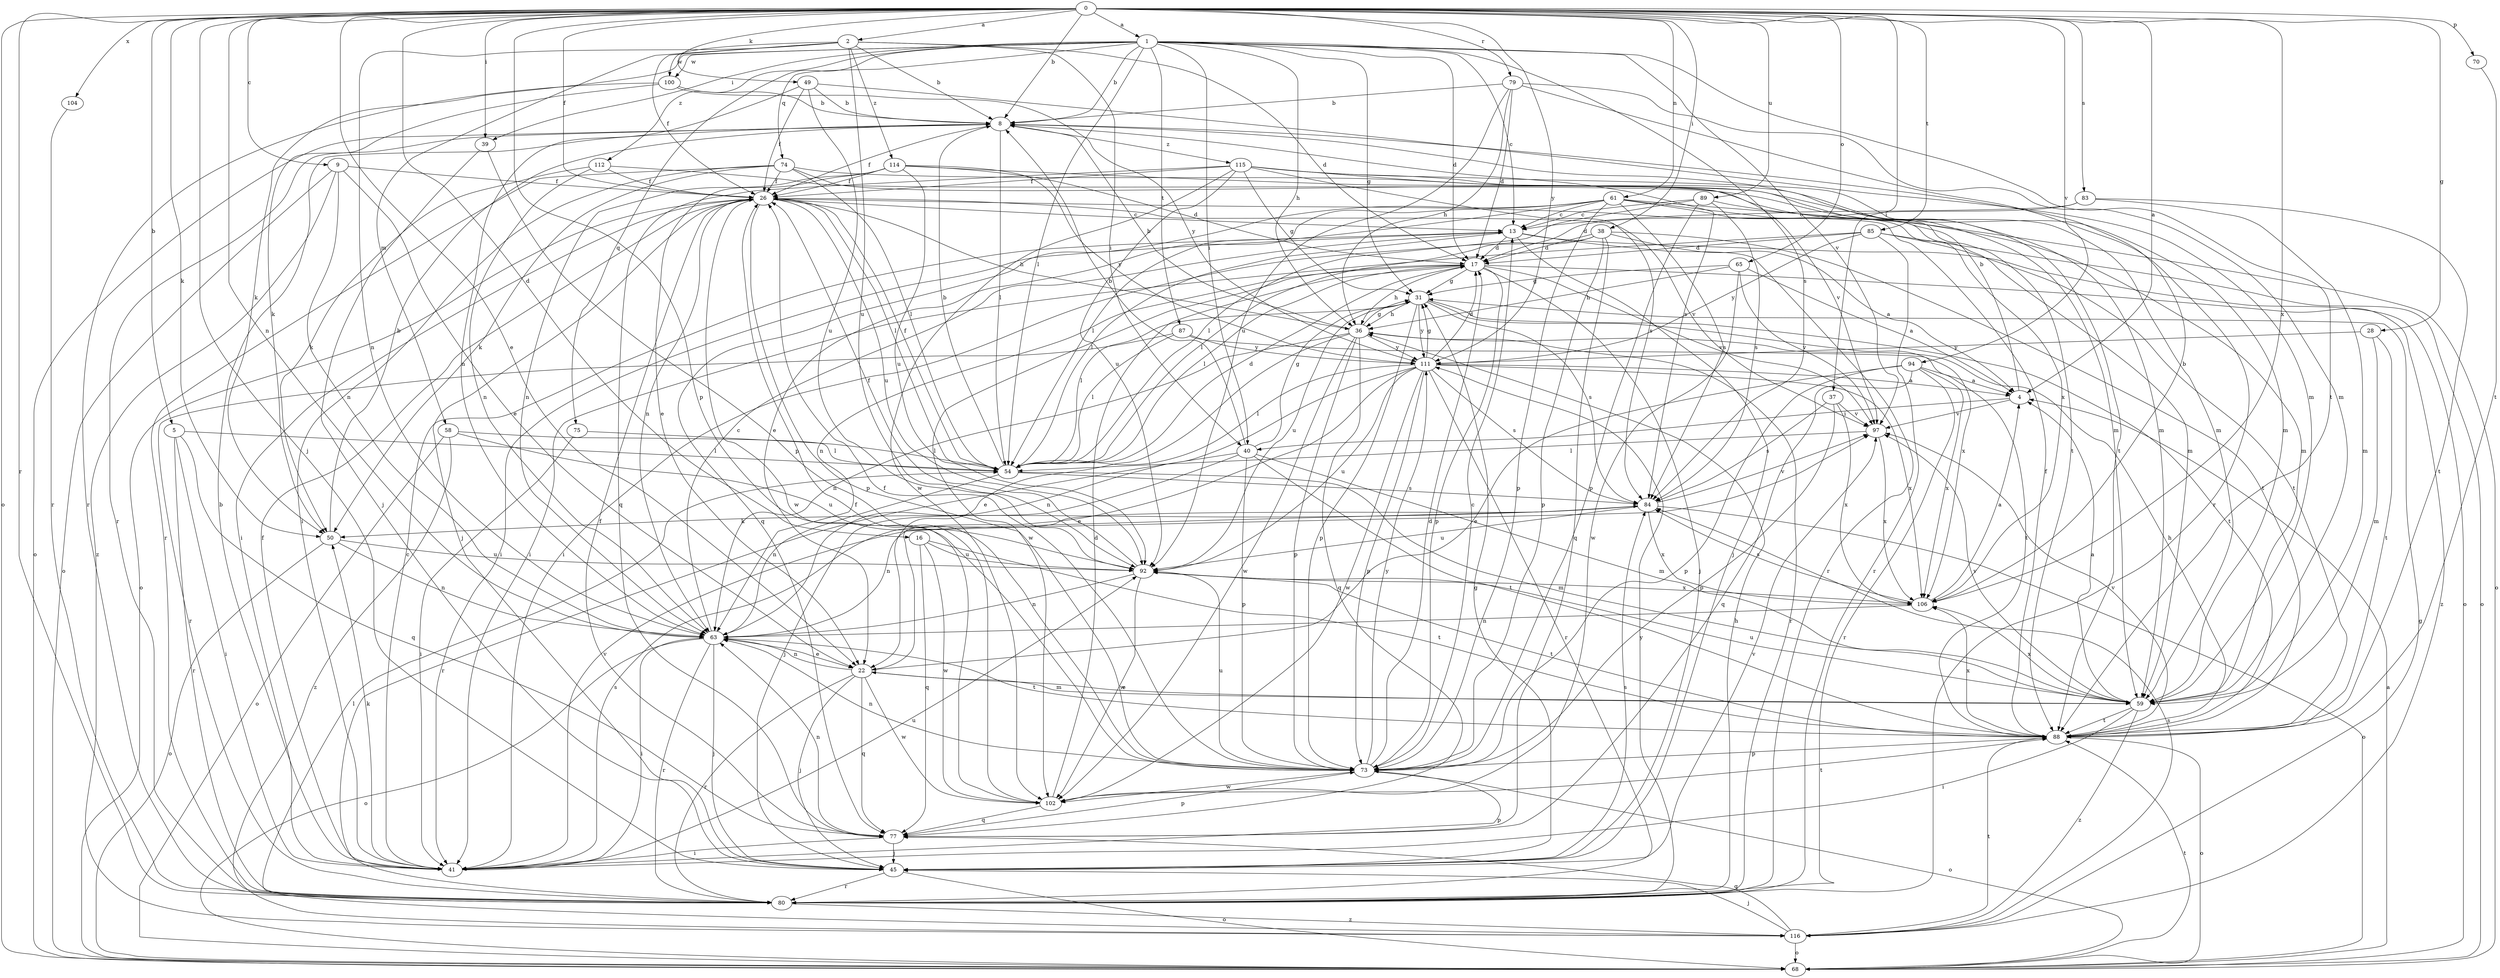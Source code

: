 strict digraph  {
0;
1;
2;
4;
5;
8;
9;
13;
16;
17;
22;
26;
28;
31;
36;
37;
38;
39;
40;
41;
45;
49;
50;
54;
58;
59;
61;
63;
65;
68;
70;
73;
74;
75;
77;
79;
80;
83;
84;
85;
87;
88;
89;
92;
94;
97;
100;
102;
104;
106;
111;
112;
114;
115;
116;
0 -> 1  [label=a];
0 -> 2  [label=a];
0 -> 4  [label=a];
0 -> 5  [label=b];
0 -> 8  [label=b];
0 -> 9  [label=c];
0 -> 16  [label=d];
0 -> 22  [label=e];
0 -> 26  [label=f];
0 -> 28  [label=g];
0 -> 37  [label=i];
0 -> 38  [label=i];
0 -> 39  [label=i];
0 -> 45  [label=j];
0 -> 49  [label=k];
0 -> 50  [label=k];
0 -> 61  [label=n];
0 -> 63  [label=n];
0 -> 65  [label=o];
0 -> 68  [label=o];
0 -> 70  [label=p];
0 -> 73  [label=p];
0 -> 79  [label=r];
0 -> 80  [label=r];
0 -> 83  [label=s];
0 -> 85  [label=t];
0 -> 89  [label=u];
0 -> 94  [label=v];
0 -> 104  [label=x];
0 -> 106  [label=x];
0 -> 111  [label=y];
1 -> 8  [label=b];
1 -> 13  [label=c];
1 -> 17  [label=d];
1 -> 31  [label=g];
1 -> 36  [label=h];
1 -> 39  [label=i];
1 -> 40  [label=i];
1 -> 50  [label=k];
1 -> 54  [label=l];
1 -> 74  [label=q];
1 -> 75  [label=q];
1 -> 84  [label=s];
1 -> 87  [label=t];
1 -> 88  [label=t];
1 -> 97  [label=v];
1 -> 100  [label=w];
1 -> 112  [label=z];
2 -> 8  [label=b];
2 -> 17  [label=d];
2 -> 26  [label=f];
2 -> 40  [label=i];
2 -> 58  [label=m];
2 -> 63  [label=n];
2 -> 92  [label=u];
2 -> 100  [label=w];
2 -> 114  [label=z];
4 -> 8  [label=b];
4 -> 40  [label=i];
4 -> 97  [label=v];
5 -> 41  [label=i];
5 -> 54  [label=l];
5 -> 77  [label=q];
5 -> 80  [label=r];
8 -> 26  [label=f];
8 -> 54  [label=l];
8 -> 68  [label=o];
8 -> 80  [label=r];
8 -> 84  [label=s];
8 -> 115  [label=z];
9 -> 22  [label=e];
9 -> 26  [label=f];
9 -> 63  [label=n];
9 -> 68  [label=o];
9 -> 116  [label=z];
13 -> 17  [label=d];
13 -> 41  [label=i];
13 -> 45  [label=j];
13 -> 54  [label=l];
13 -> 68  [label=o];
13 -> 80  [label=r];
16 -> 77  [label=q];
16 -> 88  [label=t];
16 -> 92  [label=u];
16 -> 102  [label=w];
17 -> 31  [label=g];
17 -> 36  [label=h];
17 -> 45  [label=j];
17 -> 54  [label=l];
17 -> 63  [label=n];
17 -> 73  [label=p];
17 -> 97  [label=v];
17 -> 102  [label=w];
17 -> 116  [label=z];
22 -> 45  [label=j];
22 -> 59  [label=m];
22 -> 63  [label=n];
22 -> 77  [label=q];
22 -> 80  [label=r];
22 -> 102  [label=w];
26 -> 13  [label=c];
26 -> 36  [label=h];
26 -> 41  [label=i];
26 -> 45  [label=j];
26 -> 54  [label=l];
26 -> 63  [label=n];
26 -> 68  [label=o];
26 -> 73  [label=p];
26 -> 92  [label=u];
26 -> 97  [label=v];
26 -> 102  [label=w];
28 -> 59  [label=m];
28 -> 88  [label=t];
28 -> 111  [label=y];
31 -> 36  [label=h];
31 -> 54  [label=l];
31 -> 73  [label=p];
31 -> 84  [label=s];
31 -> 88  [label=t];
31 -> 92  [label=u];
31 -> 106  [label=x];
31 -> 111  [label=y];
36 -> 8  [label=b];
36 -> 22  [label=e];
36 -> 31  [label=g];
36 -> 63  [label=n];
36 -> 73  [label=p];
36 -> 77  [label=q];
36 -> 80  [label=r];
36 -> 102  [label=w];
36 -> 111  [label=y];
37 -> 73  [label=p];
37 -> 84  [label=s];
37 -> 97  [label=v];
37 -> 106  [label=x];
38 -> 4  [label=a];
38 -> 17  [label=d];
38 -> 41  [label=i];
38 -> 54  [label=l];
38 -> 73  [label=p];
38 -> 77  [label=q];
38 -> 88  [label=t];
39 -> 45  [label=j];
39 -> 73  [label=p];
40 -> 8  [label=b];
40 -> 31  [label=g];
40 -> 45  [label=j];
40 -> 59  [label=m];
40 -> 73  [label=p];
40 -> 80  [label=r];
40 -> 88  [label=t];
41 -> 8  [label=b];
41 -> 13  [label=c];
41 -> 26  [label=f];
41 -> 50  [label=k];
41 -> 73  [label=p];
41 -> 84  [label=s];
41 -> 92  [label=u];
41 -> 97  [label=v];
45 -> 31  [label=g];
45 -> 68  [label=o];
45 -> 80  [label=r];
45 -> 84  [label=s];
45 -> 97  [label=v];
49 -> 8  [label=b];
49 -> 26  [label=f];
49 -> 59  [label=m];
49 -> 63  [label=n];
49 -> 92  [label=u];
50 -> 8  [label=b];
50 -> 63  [label=n];
50 -> 68  [label=o];
50 -> 92  [label=u];
54 -> 8  [label=b];
54 -> 17  [label=d];
54 -> 26  [label=f];
54 -> 59  [label=m];
54 -> 63  [label=n];
54 -> 84  [label=s];
58 -> 54  [label=l];
58 -> 68  [label=o];
58 -> 92  [label=u];
58 -> 116  [label=z];
59 -> 4  [label=a];
59 -> 22  [label=e];
59 -> 41  [label=i];
59 -> 88  [label=t];
59 -> 92  [label=u];
59 -> 97  [label=v];
59 -> 106  [label=x];
59 -> 116  [label=z];
61 -> 13  [label=c];
61 -> 22  [label=e];
61 -> 54  [label=l];
61 -> 59  [label=m];
61 -> 68  [label=o];
61 -> 73  [label=p];
61 -> 77  [label=q];
61 -> 84  [label=s];
61 -> 106  [label=x];
63 -> 13  [label=c];
63 -> 22  [label=e];
63 -> 41  [label=i];
63 -> 45  [label=j];
63 -> 68  [label=o];
63 -> 80  [label=r];
63 -> 88  [label=t];
65 -> 4  [label=a];
65 -> 31  [label=g];
65 -> 36  [label=h];
65 -> 97  [label=v];
65 -> 102  [label=w];
68 -> 4  [label=a];
68 -> 88  [label=t];
70 -> 88  [label=t];
73 -> 13  [label=c];
73 -> 17  [label=d];
73 -> 26  [label=f];
73 -> 63  [label=n];
73 -> 68  [label=o];
73 -> 92  [label=u];
73 -> 102  [label=w];
73 -> 111  [label=y];
74 -> 26  [label=f];
74 -> 41  [label=i];
74 -> 50  [label=k];
74 -> 54  [label=l];
74 -> 59  [label=m];
74 -> 80  [label=r];
74 -> 88  [label=t];
75 -> 41  [label=i];
75 -> 54  [label=l];
77 -> 26  [label=f];
77 -> 41  [label=i];
77 -> 45  [label=j];
77 -> 63  [label=n];
77 -> 73  [label=p];
79 -> 8  [label=b];
79 -> 17  [label=d];
79 -> 36  [label=h];
79 -> 59  [label=m];
79 -> 80  [label=r];
79 -> 92  [label=u];
80 -> 36  [label=h];
80 -> 111  [label=y];
80 -> 116  [label=z];
83 -> 13  [label=c];
83 -> 17  [label=d];
83 -> 59  [label=m];
83 -> 88  [label=t];
84 -> 50  [label=k];
84 -> 63  [label=n];
84 -> 68  [label=o];
84 -> 92  [label=u];
84 -> 97  [label=v];
84 -> 106  [label=x];
85 -> 17  [label=d];
85 -> 41  [label=i];
85 -> 68  [label=o];
85 -> 80  [label=r];
85 -> 88  [label=t];
85 -> 111  [label=y];
87 -> 54  [label=l];
87 -> 80  [label=r];
87 -> 88  [label=t];
87 -> 111  [label=y];
88 -> 26  [label=f];
88 -> 36  [label=h];
88 -> 68  [label=o];
88 -> 73  [label=p];
88 -> 97  [label=v];
88 -> 106  [label=x];
89 -> 13  [label=c];
89 -> 54  [label=l];
89 -> 59  [label=m];
89 -> 73  [label=p];
89 -> 84  [label=s];
92 -> 26  [label=f];
92 -> 63  [label=n];
92 -> 88  [label=t];
92 -> 102  [label=w];
92 -> 106  [label=x];
94 -> 4  [label=a];
94 -> 22  [label=e];
94 -> 73  [label=p];
94 -> 77  [label=q];
94 -> 80  [label=r];
94 -> 106  [label=x];
97 -> 54  [label=l];
97 -> 106  [label=x];
100 -> 8  [label=b];
100 -> 50  [label=k];
100 -> 80  [label=r];
100 -> 111  [label=y];
102 -> 17  [label=d];
102 -> 26  [label=f];
102 -> 77  [label=q];
102 -> 88  [label=t];
104 -> 80  [label=r];
106 -> 4  [label=a];
106 -> 8  [label=b];
106 -> 63  [label=n];
106 -> 84  [label=s];
111 -> 4  [label=a];
111 -> 17  [label=d];
111 -> 22  [label=e];
111 -> 31  [label=g];
111 -> 54  [label=l];
111 -> 63  [label=n];
111 -> 73  [label=p];
111 -> 80  [label=r];
111 -> 84  [label=s];
111 -> 92  [label=u];
111 -> 102  [label=w];
111 -> 106  [label=x];
112 -> 26  [label=f];
112 -> 50  [label=k];
112 -> 59  [label=m];
112 -> 63  [label=n];
114 -> 17  [label=d];
114 -> 22  [label=e];
114 -> 26  [label=f];
114 -> 59  [label=m];
114 -> 63  [label=n];
114 -> 92  [label=u];
114 -> 111  [label=y];
115 -> 26  [label=f];
115 -> 31  [label=g];
115 -> 59  [label=m];
115 -> 77  [label=q];
115 -> 84  [label=s];
115 -> 88  [label=t];
115 -> 92  [label=u];
115 -> 97  [label=v];
115 -> 102  [label=w];
116 -> 31  [label=g];
116 -> 45  [label=j];
116 -> 54  [label=l];
116 -> 68  [label=o];
116 -> 77  [label=q];
116 -> 84  [label=s];
116 -> 88  [label=t];
}
